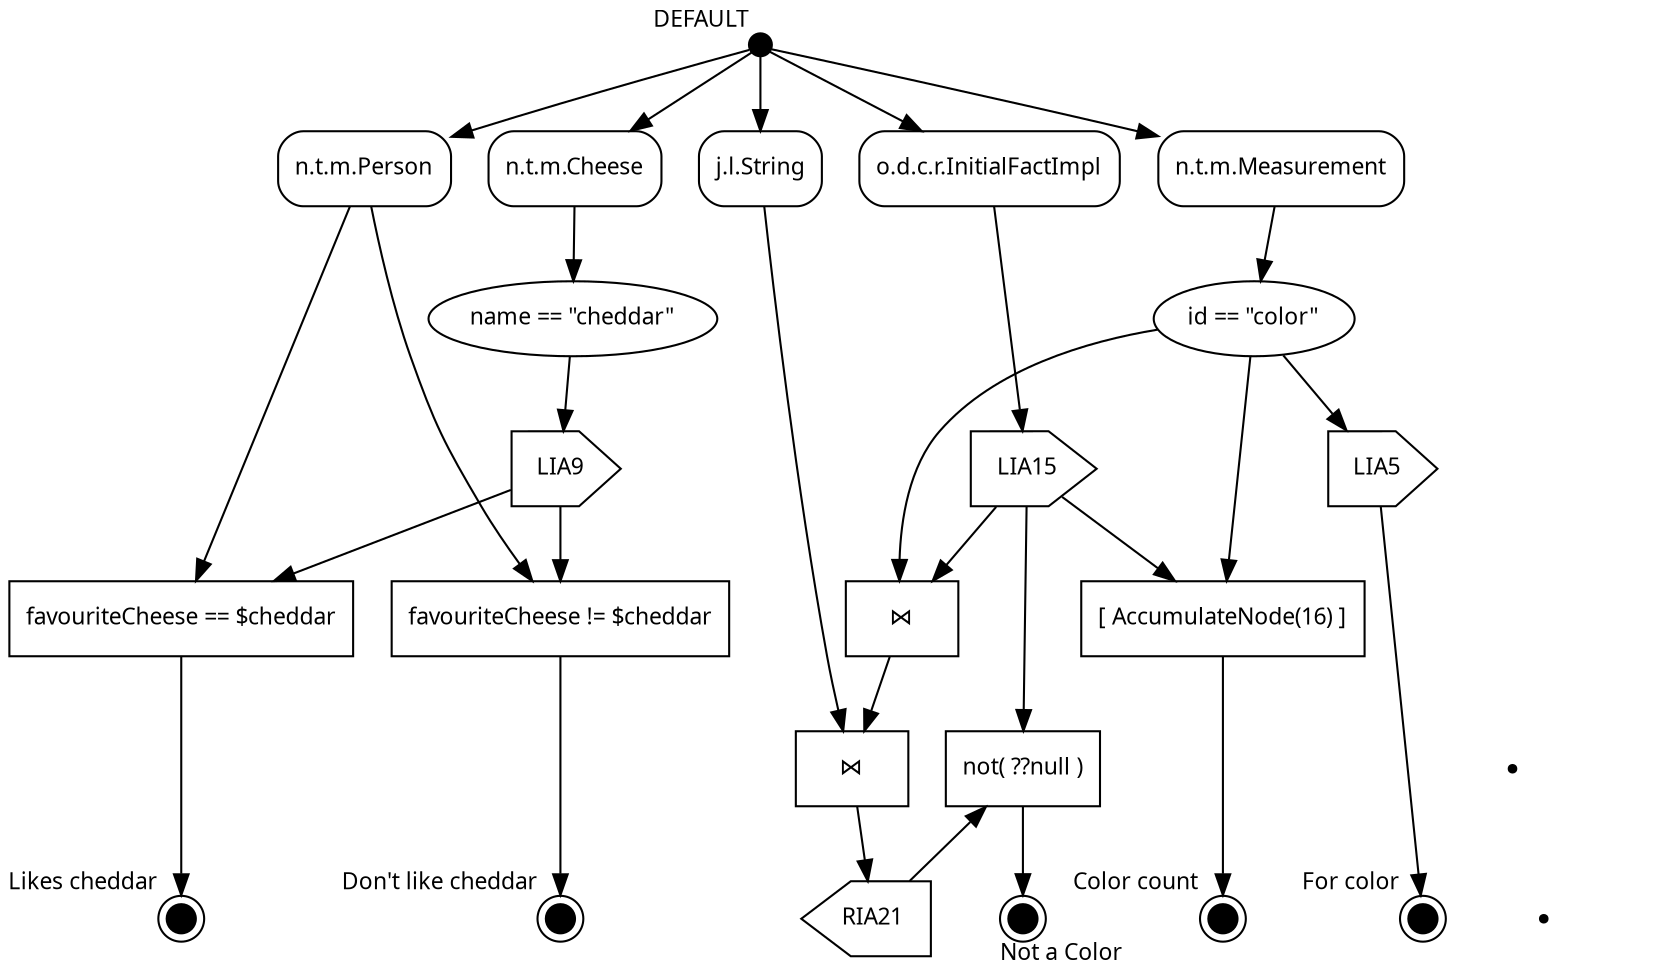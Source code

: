 digraph g {
graph [fontname = "Overpass" fontsize=11];
 node [fontname = "Overpass" fontsize=11];
 edge [fontname = "Overpass" fontsize=11];

EP1 [shape=circle width=0.15 fillcolor=black style=filled label="" xlabel="DEFAULT"] ;
OTN7 [shape=rect style=rounded label="n.t.m.Cheese"] ;
OTN2 [shape=rect style=rounded label="o.d.c.r.InitialFactImpl"] ;
OTN19 [shape=rect style=rounded label="j.l.String"] ;
OTN10 [shape=rect style=rounded label="n.t.m.Person"] ;
OTN3 [shape=rect style=rounded label="n.t.m.Measurement"] ;
AN8 [label="name == \"cheddar\""] ;
AN4 [label="id == \"color\""] ;
LIA9 [shape=house orientation=-90] ;
LIA15 [shape=house orientation=-90] ;
LIA5 [shape=house orientation=-90] ;
RIA21 [shape=house orientation=90] ;
BN11 [shape=box label="favouriteCheese == $cheddar" href="http://drools.org"] ;
BN13 [shape=box label="favouriteCheese != $cheddar" href="http://drools.org"] ;
BN18 [shape=box label="⋈" href="http://drools.org"] ;
BN20 [shape=box label="⋈" href="http://drools.org"] ;
BN16 [shape=box label="[ AccumulateNode(16) ]"] ;
BN22 [shape=box label="not( ??null )"] ;
RTN12 [shape=doublecircle width=0.2 fillcolor=black style=filled label="" xlabel="Likes cheddar" href="http://drools.org"] ;
RTN14 [shape=doublecircle width=0.2 fillcolor=black style=filled label="" xlabel="Don't like cheddar" href="http://drools.org"] ;
RTN17 [shape=doublecircle width=0.2 fillcolor=black style=filled label="" xlabel="Color count" href="http://drools.org"] ;
RTN23 [shape=doublecircle width=0.2 fillcolor=black style=filled label="" xlabel="Not a Color" href="http://drools.org"] ;
RTN6 [shape=doublecircle width=0.2 fillcolor=black style=filled label="" xlabel="For color" href="http://drools.org"] ;

EP1 -> OTN7 ;
OTN7 -> AN8 ;
AN8 -> LIA9 ;
LIA9 -> BN11 ;
BN11 -> RTN12 ;
LIA9 -> BN13 ;
BN13 -> RTN14 ;
EP1 -> OTN2 ;
OTN2 -> LIA15 ;
LIA15 -> BN16 ;
BN16 -> RTN17 ;
LIA15 -> BN18 ;
BN18 -> BN20 ;
BN20 -> RIA21 ;
RIA21 -> BN22 ;
BN22 -> RTN23 ;
LIA15 -> BN22 ;
EP1 -> OTN19 ;
OTN19 -> BN20 ;
EP1 -> OTN10 ;
OTN10 -> BN11 ;
OTN10 -> BN13 ;
EP1 -> OTN3 ;
OTN3 -> AN4 ;
AN4 -> LIA5 ;
LIA5 -> RTN6 ;
AN4 -> BN16 ;
AN4 -> BN18 ;

 {rank=same; l1[style=invis, shape=point]; OTN19; OTN2; OTN10; OTN3; OTN7; }
 {rank=same; l2[style=invis, shape=point]; AN4; AN8; }
 {rank=same; l3[style=invis, shape=point]; LIA15; LIA9; LIA5; }
 {rank=same; lria[style=dashed, shape=point]; RIA21; }
 {rank=same; lriabeta[style=dotted, shape=point]; BN20; BN22; }
 {rank=same; l4[style=invis, shape=point]; BN11; BN18;  BN13;  BN16; }
 {rank=same; l5[style=invis, shape=point]; RTN14; RTN17; RTN23; RTN12; RTN6; }
 edge[style=invis];
 l1->l2->l3->lriabeta->lria->l4->l5;
}
